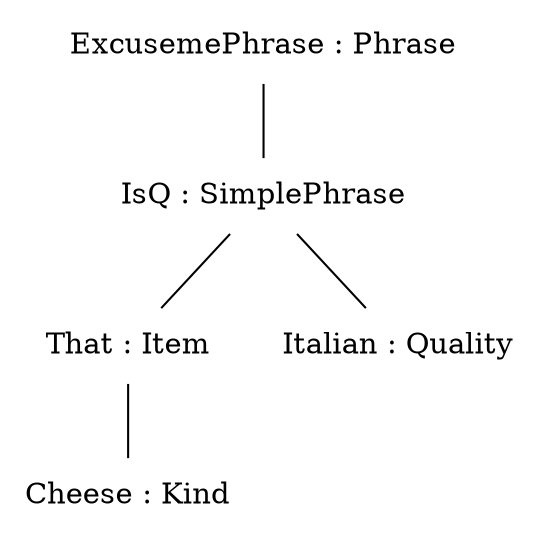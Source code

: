 graph {
n0[label = "ExcusemePhrase : Phrase", style = "solid", shape = "plaintext"] ;
n0_0[label = "IsQ : SimplePhrase", style = "solid", shape = "plaintext"] ;
n0 -- n0_0 [style = "solid"];
n0_0_0[label = "That : Item", style = "solid", shape = "plaintext"] ;
n0_0 -- n0_0_0 [style = "solid"];
n0_0_0_0[label = "Cheese : Kind", style = "solid", shape = "plaintext"] ;
n0_0_0 -- n0_0_0_0 [style = "solid"];
n1_0_0[label = "Italian : Quality", style = "solid", shape = "plaintext"] ;
n0_0 -- n1_0_0 [style = "solid"];
}
